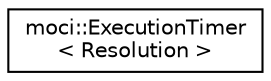 digraph "Graphical Class Hierarchy"
{
 // INTERACTIVE_SVG=YES
  edge [fontname="Helvetica",fontsize="10",labelfontname="Helvetica",labelfontsize="10"];
  node [fontname="Helvetica",fontsize="10",shape=record];
  rankdir="LR";
  Node0 [label="moci::ExecutionTimer\l\< Resolution \>",height=0.2,width=0.4,color="black", fillcolor="white", style="filled",URL="$classmoci_1_1ExecutionTimer.html",tooltip="Simple RAII timer. Prints the measured time to log info. "];
}
